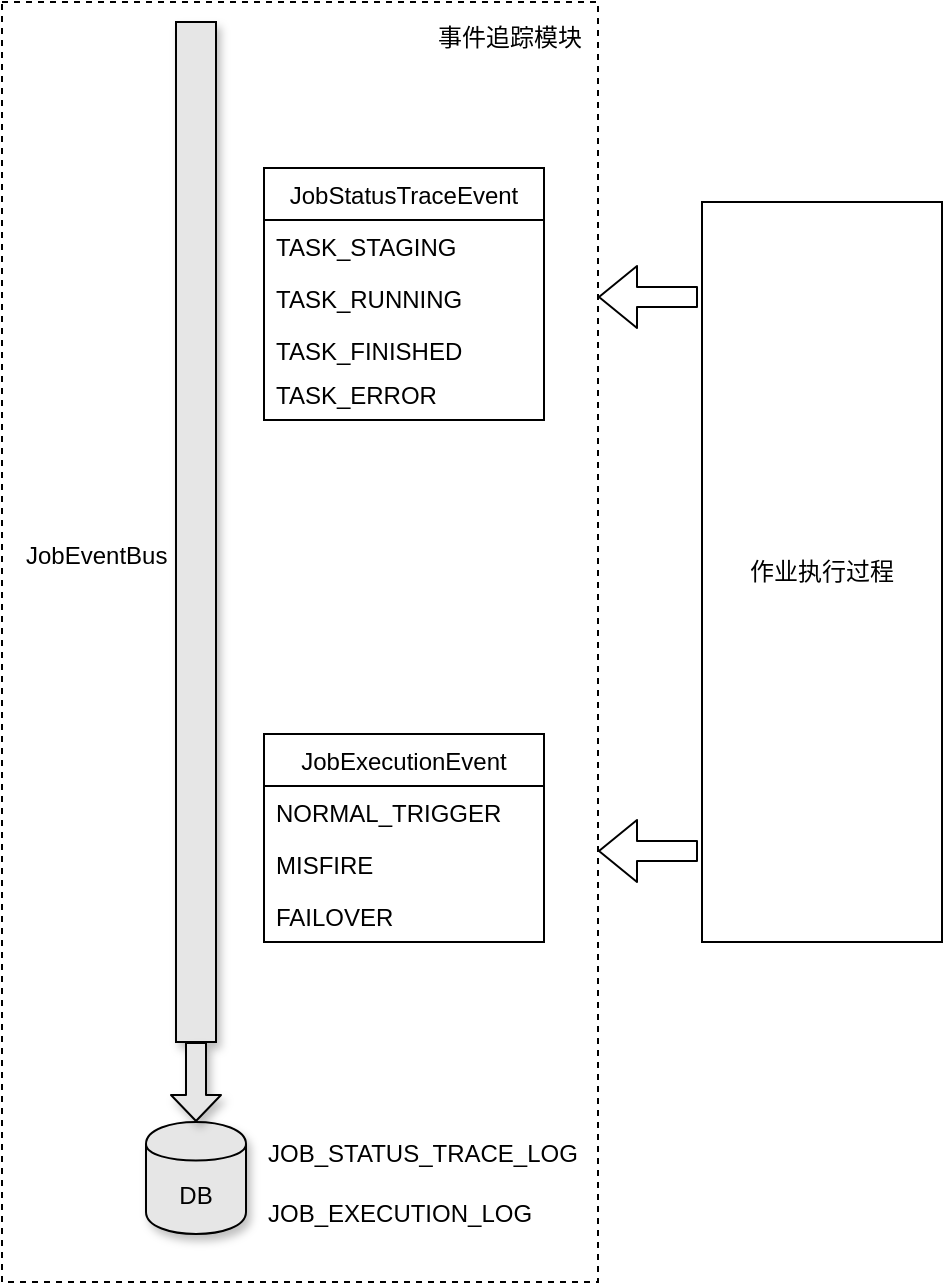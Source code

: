 <mxfile version="11.1.4" type="device"><diagram id="jQZoR-9utInpPqNWjm6e" name="事件追踪"><mxGraphModel dx="1952" dy="853" grid="1" gridSize="10" guides="1" tooltips="1" connect="1" arrows="1" fold="1" page="1" pageScale="1" pageWidth="850" pageHeight="1100" math="0" shadow="0"><root><mxCell id="0"/><mxCell id="1" parent="0"/><mxCell id="r8YFfvScxoevWfBJ9Tex-1" value="" style="rounded=0;whiteSpace=wrap;html=1;shadow=0;strokeColor=#000000;fillColor=#FFFFFF;dashed=1;" vertex="1" parent="1"><mxGeometry x="-60" y="70" width="298" height="640" as="geometry"/></mxCell><mxCell id="r8YFfvScxoevWfBJ9Tex-2" value="" style="rounded=0;whiteSpace=wrap;html=1;shadow=1;strokeColor=#000000;fillColor=#E6E6E6;" vertex="1" parent="1"><mxGeometry x="27" y="80" width="20" height="510" as="geometry"/></mxCell><mxCell id="r8YFfvScxoevWfBJ9Tex-3" value="JobEventBus" style="text;html=1;resizable=0;points=[];autosize=1;align=left;verticalAlign=top;spacingTop=-4;" vertex="1" parent="1"><mxGeometry x="-50" y="337" width="90" height="20" as="geometry"/></mxCell><mxCell id="r8YFfvScxoevWfBJ9Tex-4" value="DB" style="shape=cylinder;whiteSpace=wrap;html=1;boundedLbl=1;backgroundOutline=1;shadow=1;strokeColor=#000000;fillColor=#E6E6E6;" vertex="1" parent="1"><mxGeometry x="12" y="630" width="50" height="56" as="geometry"/></mxCell><mxCell id="r8YFfvScxoevWfBJ9Tex-5" value="" style="shape=flexArrow;endArrow=classic;html=1;fillColor=#E6E6E6;strokeColor=#000000;endWidth=14;endSize=4;exitX=0.5;exitY=1;entryX=0.5;entryY=0;startSize=5;shadow=1;" edge="1" parent="1" source="r8YFfvScxoevWfBJ9Tex-2" target="r8YFfvScxoevWfBJ9Tex-4"><mxGeometry width="50" height="50" relative="1" as="geometry"><mxPoint x="147" y="720" as="sourcePoint"/><mxPoint x="147" y="765" as="targetPoint"/></mxGeometry></mxCell><mxCell id="r8YFfvScxoevWfBJ9Tex-6" value="JOB_STATUS_TRACE_LOG" style="text;html=1;" vertex="1" parent="1"><mxGeometry x="71" y="632" width="180" height="30" as="geometry"/></mxCell><mxCell id="r8YFfvScxoevWfBJ9Tex-7" value="JOB_EXECUTION_LOG" style="text;html=1;" vertex="1" parent="1"><mxGeometry x="71" y="662" width="160" height="30" as="geometry"/></mxCell><mxCell id="r8YFfvScxoevWfBJ9Tex-8" value="事件追踪模块" style="text;html=1;resizable=0;points=[];autosize=1;align=left;verticalAlign=top;spacingTop=-4;" vertex="1" parent="1"><mxGeometry x="156" y="78" width="90" height="20" as="geometry"/></mxCell><mxCell id="r8YFfvScxoevWfBJ9Tex-9" value="JobStatusTraceEvent" style="swimlane;fontStyle=0;childLayout=stackLayout;horizontal=1;startSize=26;fillColor=none;horizontalStack=0;resizeParent=1;resizeParentMax=0;resizeLast=0;collapsible=1;marginBottom=0;" vertex="1" parent="1"><mxGeometry x="71" y="153" width="140" height="126" as="geometry"><mxRectangle x="77" y="99" width="90" height="26" as="alternateBounds"/></mxGeometry></mxCell><mxCell id="r8YFfvScxoevWfBJ9Tex-10" value="TASK_STAGING" style="text;strokeColor=none;fillColor=none;align=left;verticalAlign=top;spacingLeft=4;spacingRight=4;overflow=hidden;rotatable=0;points=[[0,0.5],[1,0.5]];portConstraint=eastwest;" vertex="1" parent="r8YFfvScxoevWfBJ9Tex-9"><mxGeometry y="26" width="140" height="26" as="geometry"/></mxCell><mxCell id="r8YFfvScxoevWfBJ9Tex-11" value="TASK_RUNNING" style="text;strokeColor=none;fillColor=none;align=left;verticalAlign=top;spacingLeft=4;spacingRight=4;overflow=hidden;rotatable=0;points=[[0,0.5],[1,0.5]];portConstraint=eastwest;" vertex="1" parent="r8YFfvScxoevWfBJ9Tex-9"><mxGeometry y="52" width="140" height="26" as="geometry"/></mxCell><mxCell id="r8YFfvScxoevWfBJ9Tex-12" value="TASK_FINISHED" style="text;strokeColor=none;fillColor=none;align=left;verticalAlign=top;spacingLeft=4;spacingRight=4;overflow=hidden;rotatable=0;points=[[0,0.5],[1,0.5]];portConstraint=eastwest;" vertex="1" parent="r8YFfvScxoevWfBJ9Tex-9"><mxGeometry y="78" width="140" height="22" as="geometry"/></mxCell><mxCell id="r8YFfvScxoevWfBJ9Tex-13" value="TASK_ERROR" style="text;strokeColor=none;fillColor=none;align=left;verticalAlign=top;spacingLeft=4;spacingRight=4;overflow=hidden;rotatable=0;points=[[0,0.5],[1,0.5]];portConstraint=eastwest;" vertex="1" parent="r8YFfvScxoevWfBJ9Tex-9"><mxGeometry y="100" width="140" height="26" as="geometry"/></mxCell><mxCell id="r8YFfvScxoevWfBJ9Tex-14" value="JobExecutionEvent" style="swimlane;fontStyle=0;childLayout=stackLayout;horizontal=1;startSize=26;fillColor=none;horizontalStack=0;resizeParent=1;resizeParentMax=0;resizeLast=0;collapsible=1;marginBottom=0;" vertex="1" parent="1"><mxGeometry x="71" y="436" width="140" height="104" as="geometry"/></mxCell><mxCell id="r8YFfvScxoevWfBJ9Tex-15" value="NORMAL_TRIGGER" style="text;strokeColor=none;fillColor=none;align=left;verticalAlign=top;spacingLeft=4;spacingRight=4;overflow=hidden;rotatable=0;points=[[0,0.5],[1,0.5]];portConstraint=eastwest;" vertex="1" parent="r8YFfvScxoevWfBJ9Tex-14"><mxGeometry y="26" width="140" height="26" as="geometry"/></mxCell><mxCell id="r8YFfvScxoevWfBJ9Tex-16" value="MISFIRE" style="text;strokeColor=none;fillColor=none;align=left;verticalAlign=top;spacingLeft=4;spacingRight=4;overflow=hidden;rotatable=0;points=[[0,0.5],[1,0.5]];portConstraint=eastwest;" vertex="1" parent="r8YFfvScxoevWfBJ9Tex-14"><mxGeometry y="52" width="140" height="26" as="geometry"/></mxCell><mxCell id="r8YFfvScxoevWfBJ9Tex-17" value="FAILOVER" style="text;strokeColor=none;fillColor=none;align=left;verticalAlign=top;spacingLeft=4;spacingRight=4;overflow=hidden;rotatable=0;points=[[0,0.5],[1,0.5]];portConstraint=eastwest;" vertex="1" parent="r8YFfvScxoevWfBJ9Tex-14"><mxGeometry y="78" width="140" height="26" as="geometry"/></mxCell><mxCell id="r8YFfvScxoevWfBJ9Tex-18" value="" style="shape=flexArrow;endArrow=classic;html=1;fillColor=#ffffff;" edge="1" parent="1"><mxGeometry width="50" height="50" relative="1" as="geometry"><mxPoint x="288" y="217.5" as="sourcePoint"/><mxPoint x="238" y="217.5" as="targetPoint"/></mxGeometry></mxCell><mxCell id="r8YFfvScxoevWfBJ9Tex-19" value="" style="shape=flexArrow;endArrow=classic;html=1;fillColor=#ffffff;" edge="1" parent="1"><mxGeometry width="50" height="50" relative="1" as="geometry"><mxPoint x="288" y="494.5" as="sourcePoint"/><mxPoint x="238" y="494.5" as="targetPoint"/></mxGeometry></mxCell><mxCell id="r8YFfvScxoevWfBJ9Tex-20" value="作业执行过程" style="rounded=0;whiteSpace=wrap;html=1;" vertex="1" parent="1"><mxGeometry x="290" y="170" width="120" height="370" as="geometry"/></mxCell></root></mxGraphModel></diagram></mxfile>